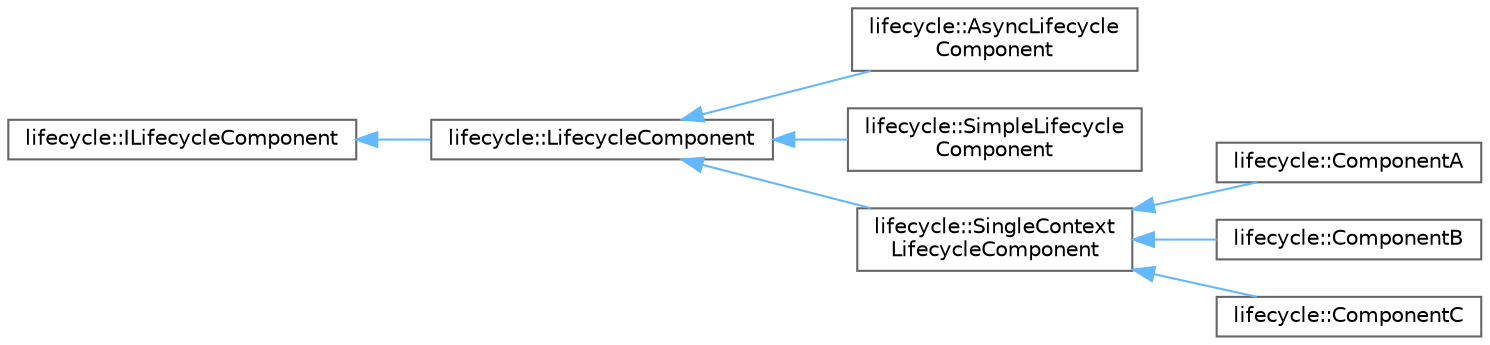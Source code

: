 digraph "Graphical Class Hierarchy"
{
 // LATEX_PDF_SIZE
  bgcolor="transparent";
  edge [fontname=Helvetica,fontsize=10,labelfontname=Helvetica,labelfontsize=10];
  node [fontname=Helvetica,fontsize=10,shape=box,height=0.2,width=0.4];
  rankdir="LR";
  Node0 [id="Node000000",label="lifecycle::ILifecycleComponent",height=0.2,width=0.4,color="grey40", fillcolor="white", style="filled",URL="$d1/db3/classlifecycle_1_1ILifecycleComponent.html",tooltip=" "];
  Node0 -> Node1 [id="edge147_Node000000_Node000001",dir="back",color="steelblue1",style="solid",tooltip=" "];
  Node1 [id="Node000001",label="lifecycle::LifecycleComponent",height=0.2,width=0.4,color="grey40", fillcolor="white", style="filled",URL="$d9/d06/classlifecycle_1_1LifecycleComponent.html",tooltip=" "];
  Node1 -> Node2 [id="edge148_Node000001_Node000002",dir="back",color="steelblue1",style="solid",tooltip=" "];
  Node2 [id="Node000002",label="lifecycle::AsyncLifecycle\lComponent",height=0.2,width=0.4,color="grey40", fillcolor="white", style="filled",URL="$d5/d0a/classlifecycle_1_1AsyncLifecycleComponent.html",tooltip=" "];
  Node1 -> Node3 [id="edge149_Node000001_Node000003",dir="back",color="steelblue1",style="solid",tooltip=" "];
  Node3 [id="Node000003",label="lifecycle::SimpleLifecycle\lComponent",height=0.2,width=0.4,color="grey40", fillcolor="white", style="filled",URL="$da/df0/classlifecycle_1_1SimpleLifecycleComponent.html",tooltip=" "];
  Node1 -> Node4 [id="edge150_Node000001_Node000004",dir="back",color="steelblue1",style="solid",tooltip=" "];
  Node4 [id="Node000004",label="lifecycle::SingleContext\lLifecycleComponent",height=0.2,width=0.4,color="grey40", fillcolor="white", style="filled",URL="$db/dcc/classlifecycle_1_1SingleContextLifecycleComponent.html",tooltip=" "];
  Node4 -> Node5 [id="edge151_Node000004_Node000005",dir="back",color="steelblue1",style="solid",tooltip=" "];
  Node5 [id="Node000005",label="lifecycle::ComponentA",height=0.2,width=0.4,color="grey40", fillcolor="white", style="filled",URL="$dd/da1/classlifecycle_1_1ComponentA.html",tooltip=" "];
  Node4 -> Node6 [id="edge152_Node000004_Node000006",dir="back",color="steelblue1",style="solid",tooltip=" "];
  Node6 [id="Node000006",label="lifecycle::ComponentB",height=0.2,width=0.4,color="grey40", fillcolor="white", style="filled",URL="$d8/de5/classlifecycle_1_1ComponentB.html",tooltip=" "];
  Node4 -> Node7 [id="edge153_Node000004_Node000007",dir="back",color="steelblue1",style="solid",tooltip=" "];
  Node7 [id="Node000007",label="lifecycle::ComponentC",height=0.2,width=0.4,color="grey40", fillcolor="white", style="filled",URL="$d3/d12/classlifecycle_1_1ComponentC.html",tooltip=" "];
}
